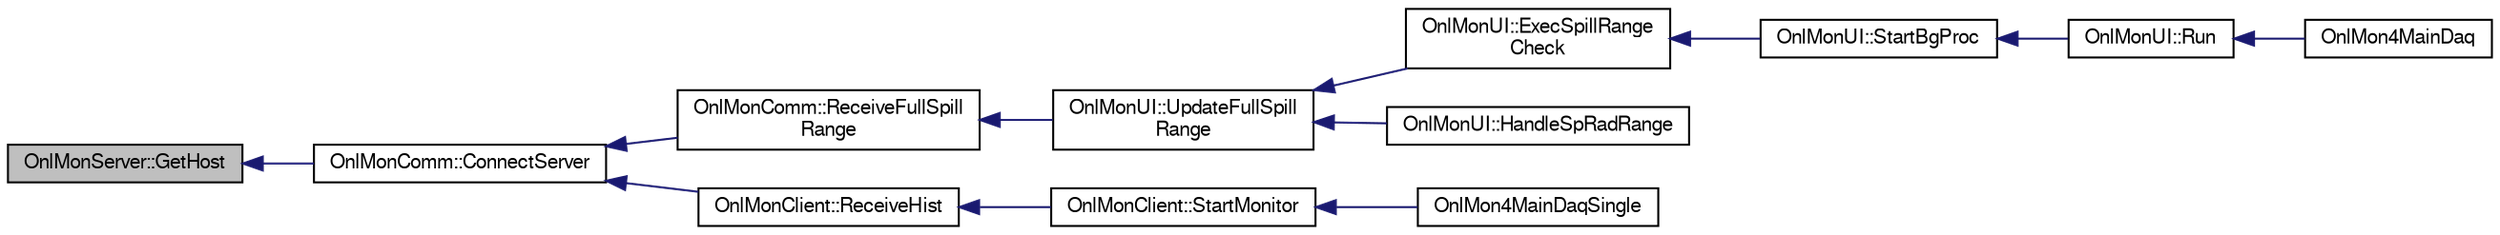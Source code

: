 digraph "OnlMonServer::GetHost"
{
  bgcolor="transparent";
  edge [fontname="FreeSans",fontsize="10",labelfontname="FreeSans",labelfontsize="10"];
  node [fontname="FreeSans",fontsize="10",shape=record];
  rankdir="LR";
  Node1 [label="OnlMonServer::GetHost",height=0.2,width=0.4,color="black", fillcolor="grey75", style="filled" fontcolor="black"];
  Node1 -> Node2 [dir="back",color="midnightblue",fontsize="10",style="solid",fontname="FreeSans"];
  Node2 [label="OnlMonComm::ConnectServer",height=0.2,width=0.4,color="black",URL="$d9/d95/classOnlMonComm.html#a91f9642e78353475eefc888c326a6c4b"];
  Node2 -> Node3 [dir="back",color="midnightblue",fontsize="10",style="solid",fontname="FreeSans"];
  Node3 [label="OnlMonComm::ReceiveFullSpill\lRange",height=0.2,width=0.4,color="black",URL="$d9/d95/classOnlMonComm.html#ad0d97e9ce09fc86214da2a1faafc168d"];
  Node3 -> Node4 [dir="back",color="midnightblue",fontsize="10",style="solid",fontname="FreeSans"];
  Node4 [label="OnlMonUI::UpdateFullSpill\lRange",height=0.2,width=0.4,color="black",URL="$d1/de7/classOnlMonUI.html#a1606bcb6ab4e21a81922b7cbe1e6bd6f"];
  Node4 -> Node5 [dir="back",color="midnightblue",fontsize="10",style="solid",fontname="FreeSans"];
  Node5 [label="OnlMonUI::ExecSpillRange\lCheck",height=0.2,width=0.4,color="black",URL="$d1/de7/classOnlMonUI.html#adf6915401804953c2d9f7b7c09eb3382"];
  Node5 -> Node6 [dir="back",color="midnightblue",fontsize="10",style="solid",fontname="FreeSans"];
  Node6 [label="OnlMonUI::StartBgProc",height=0.2,width=0.4,color="black",URL="$d1/de7/classOnlMonUI.html#a33d5d734e9e2d9f75d5b8a8d4aefbac3"];
  Node6 -> Node7 [dir="back",color="midnightblue",fontsize="10",style="solid",fontname="FreeSans"];
  Node7 [label="OnlMonUI::Run",height=0.2,width=0.4,color="black",URL="$d1/de7/classOnlMonUI.html#a79cf50bf637a0e9d9cab0ca578499dab"];
  Node7 -> Node8 [dir="back",color="midnightblue",fontsize="10",style="solid",fontname="FreeSans"];
  Node8 [label="OnlMon4MainDaq",height=0.2,width=0.4,color="black",URL="$d4/d81/e1039-core_2online_2macros_2OnlMon4MainDaq_8C.html#a527430875d0ea1a6625047be8c3c09af",tooltip="OnlMon4MainDaq.C: Macro to launch an online-monitor client for MainDaq. "];
  Node4 -> Node9 [dir="back",color="midnightblue",fontsize="10",style="solid",fontname="FreeSans"];
  Node9 [label="OnlMonUI::HandleSpRadRange",height=0.2,width=0.4,color="black",URL="$d1/de7/classOnlMonUI.html#a54b26380c3febf556931fac405f4c019"];
  Node2 -> Node10 [dir="back",color="midnightblue",fontsize="10",style="solid",fontname="FreeSans"];
  Node10 [label="OnlMonClient::ReceiveHist",height=0.2,width=0.4,color="black",URL="$d9/d62/classOnlMonClient.html#a6db97dd2f1c18d8ec92d011f3a8e86b6"];
  Node10 -> Node11 [dir="back",color="midnightblue",fontsize="10",style="solid",fontname="FreeSans"];
  Node11 [label="OnlMonClient::StartMonitor",height=0.2,width=0.4,color="black",URL="$d9/d62/classOnlMonClient.html#a68fab899fe1e1e3071ba0588a0853930"];
  Node11 -> Node12 [dir="back",color="midnightblue",fontsize="10",style="solid",fontname="FreeSans"];
  Node12 [label="OnlMon4MainDaqSingle",height=0.2,width=0.4,color="black",URL="$d4/d81/e1039-core_2online_2macros_2OnlMon4MainDaq_8C.html#aa66c466516c320b5bd7d690e3637b51e"];
}
